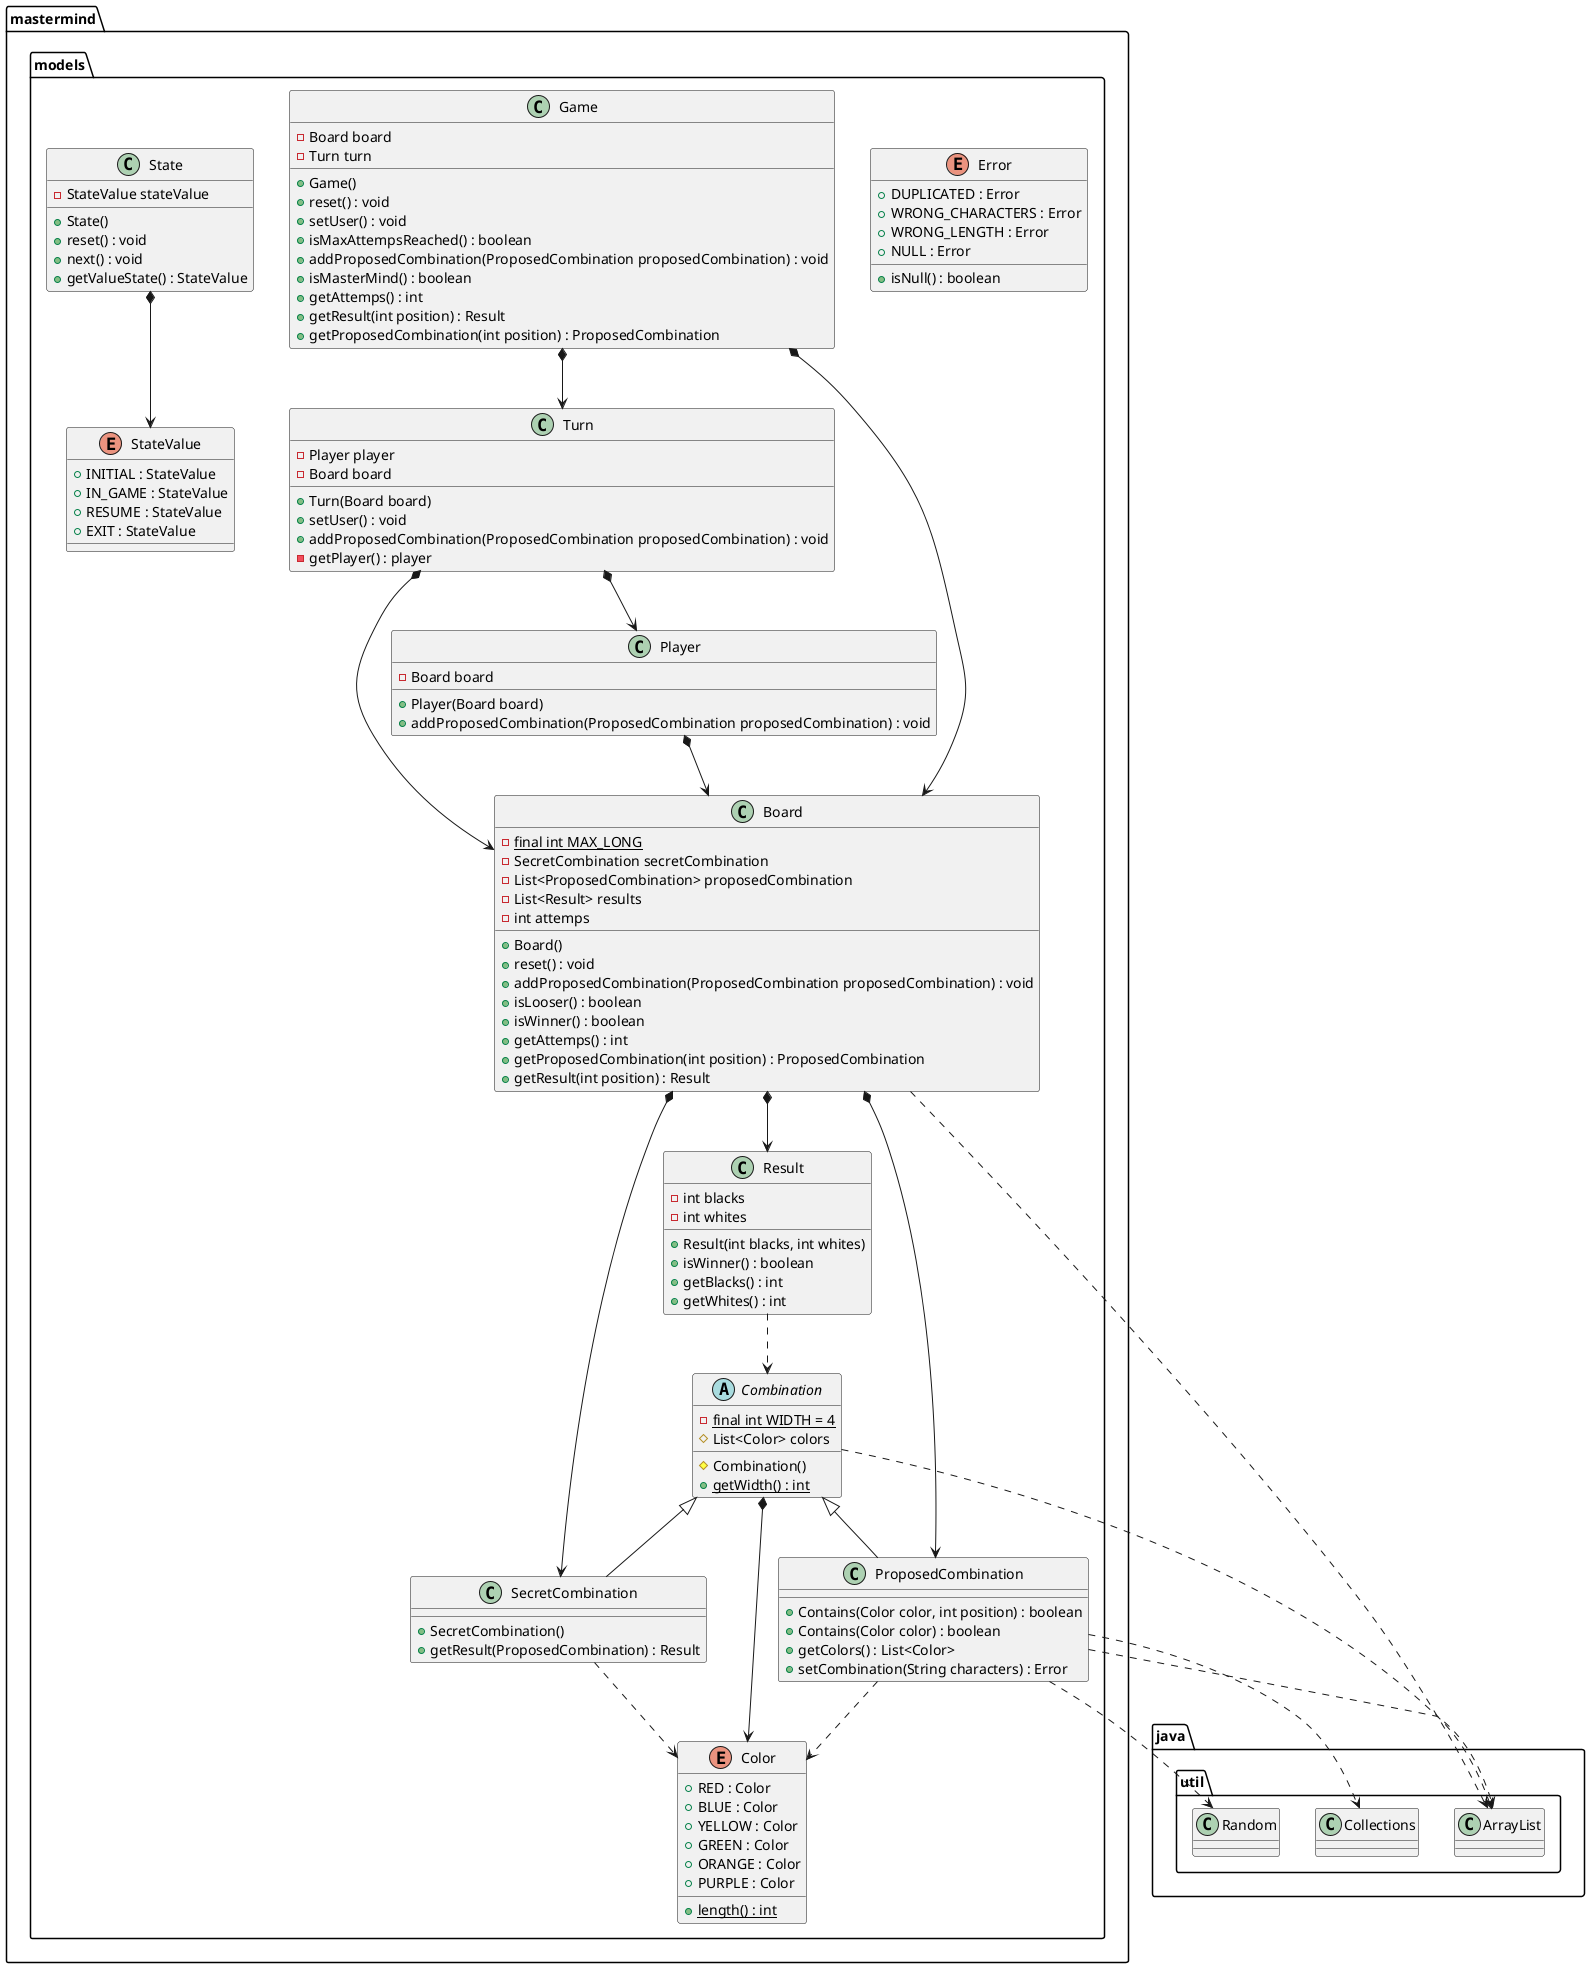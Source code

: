 @startuml
class  mastermind.models.Board{
- {static} final int MAX_LONG
- SecretCombination secretCombination
- List<ProposedCombination> proposedCombination
- List<Result> results
- int attemps

+ Board()
+ reset() : void
+ addProposedCombination(ProposedCombination proposedCombination) : void
+ isLooser() : boolean
+ isWinner() : boolean
+ getAttemps() : int
+ getProposedCombination(int position) : ProposedCombination
+ getResult(int position) : Result
}
mastermind.models.Board *-down-> mastermind.models.ProposedCombination
mastermind.models.Board *-down-> mastermind.models.SecretCombination
mastermind.models.Board *-down-> mastermind.models.Result
mastermind.models.Board ..> java.util.ArrayList
'mastermind.controllers.ControllerVisitor ..> mastermind.controllers.StartController
'mastermind.controllers.Logic *-down-> mastermind.models.Game
'mastermind.controllers.UseCaseController <|-down- mastermind.controllers.StartController

enum mastermind.models.Color{
+ RED : Color
+ BLUE : Color
+ YELLOW : Color
+ GREEN : Color
+ ORANGE : Color
+ PURPLE : Color

+ {static} length() : int
}

abstract class mastermind.models.Combination{
- {static} final int WIDTH = 4
# List<Color> colors

# Combination()
+ {static} getWidth() : int
}
mastermind.models.Combination *-down-> mastermind.models.Color
mastermind.models.Combination ..> java.util.ArrayList

enum mastermind.models.Error{
+ DUPLICATED : Error
+ WRONG_CHARACTERS : Error
+ WRONG_LENGTH : Error
+ NULL : Error

+ isNull() : boolean
}

class  mastermind.models.Game{
- Board board
- Turn turn

+ Game()
+ reset() : void
+ setUser() : void
+ isMaxAttempsReached() : boolean
+ addProposedCombination(ProposedCombination proposedCombination) : void
+ isMasterMind() : boolean
+ getAttemps() : int
+ getResult(int position) : Result
+ getProposedCombination(int position) : ProposedCombination
}
mastermind.models.Game *-down-> mastermind.models.Board
mastermind.models.Game *-down-> mastermind.models.Turn

class  mastermind.models.Player{
- Board board

+ Player(Board board)
+ addProposedCombination(ProposedCombination proposedCombination) : void
}
mastermind.models.Player *-down-> mastermind.models.Board

class  mastermind.models.ProposedCombination{
+ Contains(Color color, int position) : boolean
+ Contains(Color color) : boolean
+ getColors() : List<Color>
+ setCombination(String characters) : Error
}
mastermind.models.ProposedCombination ..> mastermind.models.Color
mastermind.models.ProposedCombination ..> java.util.ArrayList
mastermind.models.Combination <|-down- mastermind.models.ProposedCombination

class  mastermind.models.Result{
- int blacks
- int whites

+ Result(int blacks, int whites)
+ isWinner() : boolean
+ getBlacks() : int
+ getWhites() : int
}
mastermind.models.Result ..> mastermind.models.Combination

class  mastermind.models.SecretCombination{
+ SecretCombination()
+ getResult(ProposedCombination) : Result
}
mastermind.models.SecretCombination ..> mastermind.models.Color
mastermind.models.ProposedCombination ..> java.util.Collections
mastermind.models.ProposedCombination ..> java.util.Random
mastermind.models.Combination <|-down- mastermind.models.SecretCombination

class  mastermind.models.State{
- StateValue stateValue

+ State()
+ reset() : void
+ next() : void
+ getValueState() : StateValue
}
mastermind.models.State *-down-> mastermind.models.StateValue

enum mastermind.models.StateValue{
+ INITIAL : StateValue
+ IN_GAME : StateValue
+ RESUME : StateValue
+ EXIT : StateValue
}

class  mastermind.models.Turn{
- Player player
- Board board

+ Turn(Board board)
+ setUser() : void
+ addProposedCombination(ProposedCombination proposedCombination) : void
- getPlayer() : player
}
mastermind.models.Turn *-down-> mastermind.models.Player
mastermind.models.Turn *-down-> mastermind.models.Board

@enduml